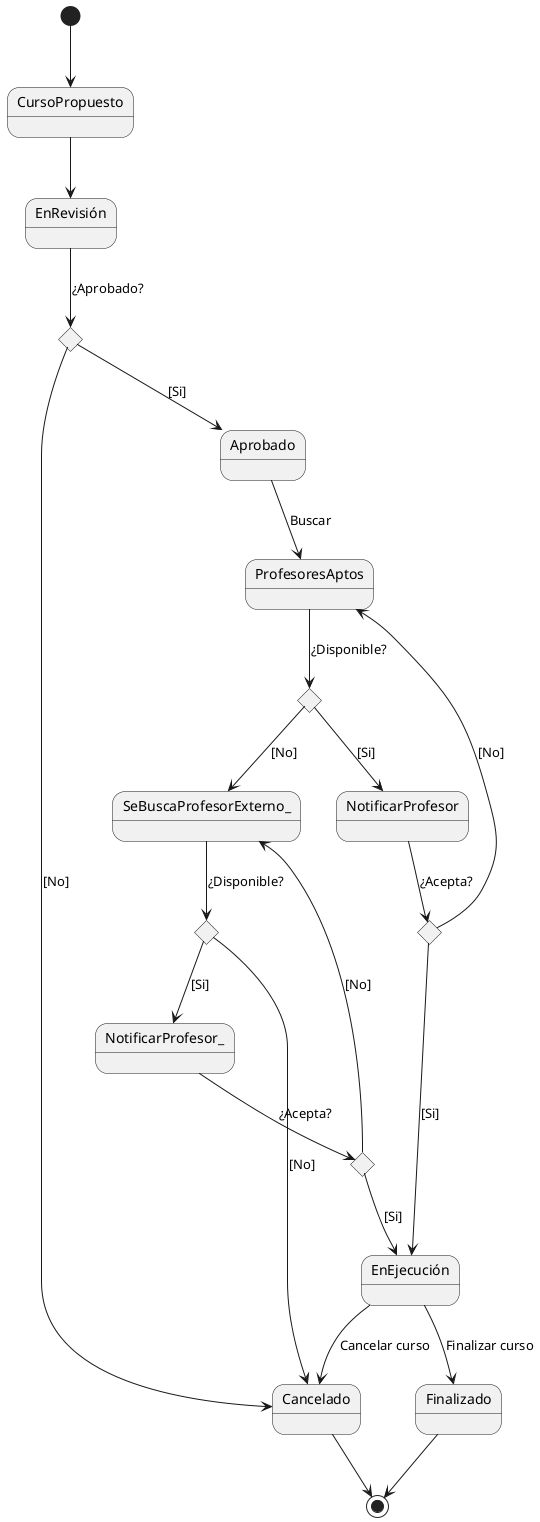 @startuml
'Asignacion de profesor para el curso

[*] --> CursoPropuesto
CursoPropuesto --> EnRevisión
state c <<choice>>
state c2 <<choice>>
state c3 <<choice>>
state c4 <<choice>>
state c5 <<choice>>

EnRevisión --> c : ¿Aprobado? 
c --> Cancelado : [No] 
c --> Aprobado : [Si]
Aprobado --> ProfesoresAptos : Buscar
ProfesoresAptos --> c2 : ¿Disponible? 
c2 --> NotificarProfesor : [Si]
NotificarProfesor --> c3 : ¿Acepta?
c3 --> EnEjecución : [Si]
c3 --> ProfesoresAptos : [No] 

c2 --> SeBuscaProfesorExterno_ : [No]
SeBuscaProfesorExterno_ --> c4 : ¿Disponible? 
c4 --> NotificarProfesor_ : [Si]
NotificarProfesor_ --> c5 : ¿Acepta?
c5 --> EnEjecución : [Si]
c5 --> SeBuscaProfesorExterno_ : [No]
c4 --> Cancelado : [No]

EnEjecución --> Finalizado : Finalizar curso
EnEjecución --> Cancelado : Cancelar curso
Finalizado --> [*]
Cancelado --> [*]
@enduml